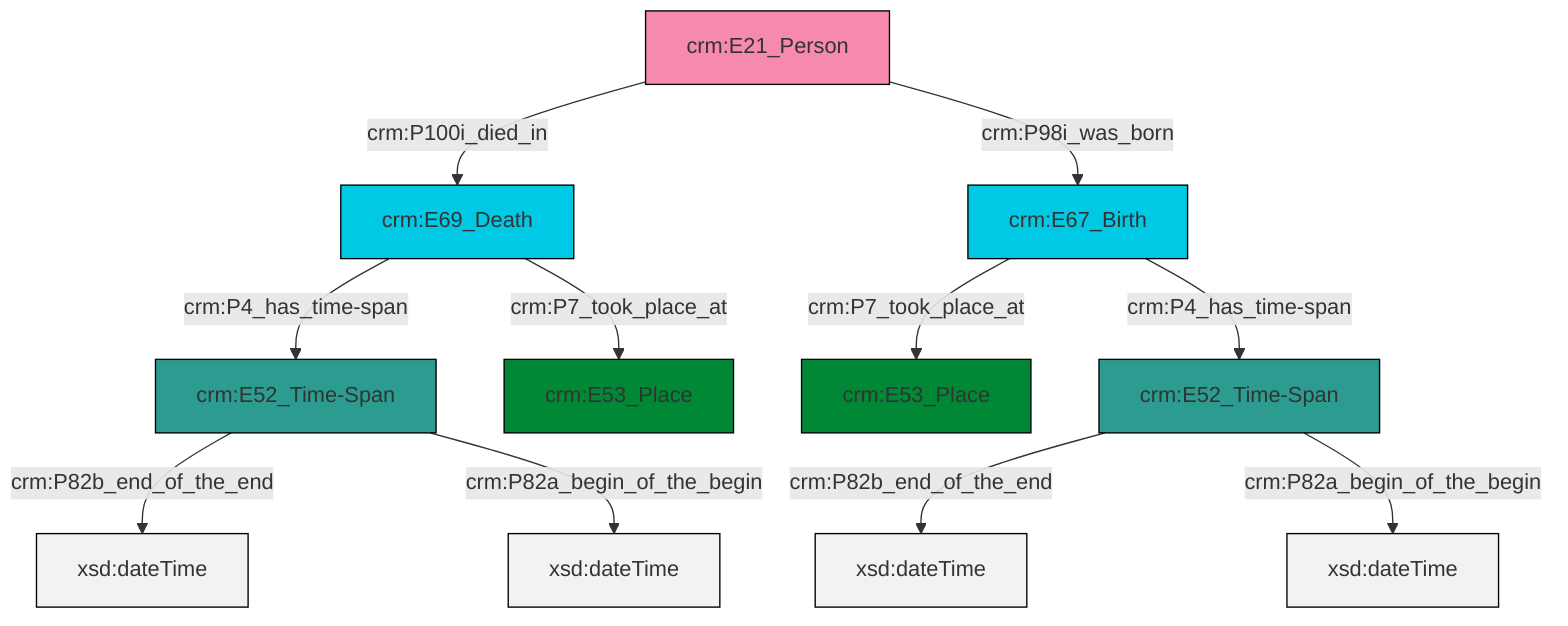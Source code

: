 graph TD
classDef Literal fill:#f2f2f2,stroke:#000000;
classDef CRM_Entity fill:#FFFFFF,stroke:#000000;
classDef Temporal_Entity fill:#00C9E6, stroke:#000000;
classDef Type fill:#E18312, stroke:#000000;
classDef Time-Span fill:#2C9C91, stroke:#000000;
classDef Appellation fill:#FFEB7F, stroke:#000000;
classDef Place fill:#008836, stroke:#000000;
classDef Persistent_Item fill:#B266B2, stroke:#000000;
classDef Conceptual_Object fill:#FFD700, stroke:#000000;
classDef Physical_Thing fill:#D2B48C, stroke:#000000;
classDef Actor fill:#f58aad, stroke:#000000;
classDef PC_Classes fill:#4ce600, stroke:#000000;
classDef Multi fill:#cccccc,stroke:#000000;

2["crm:E52_Time-Span"]:::Time-Span -->|crm:P82b_end_of_the_end| 4[xsd:dateTime]:::Literal
5["crm:E52_Time-Span"]:::Time-Span -->|crm:P82b_end_of_the_end| 7[xsd:dateTime]:::Literal
5["crm:E52_Time-Span"]:::Time-Span -->|crm:P82a_begin_of_the_begin| 10[xsd:dateTime]:::Literal
2["crm:E52_Time-Span"]:::Time-Span -->|crm:P82a_begin_of_the_begin| 13[xsd:dateTime]:::Literal
11["crm:E67_Birth"]:::Temporal_Entity -->|crm:P7_took_place_at| 14["crm:E53_Place"]:::Place
8["crm:E69_Death"]:::Temporal_Entity -->|crm:P4_has_time-span| 5["crm:E52_Time-Span"]:::Time-Span
0["crm:E21_Person"]:::Actor -->|crm:P100i_died_in| 8["crm:E69_Death"]:::Temporal_Entity
11["crm:E67_Birth"]:::Temporal_Entity -->|crm:P4_has_time-span| 2["crm:E52_Time-Span"]:::Time-Span
0["crm:E21_Person"]:::Actor -->|crm:P98i_was_born| 11["crm:E67_Birth"]:::Temporal_Entity
8["crm:E69_Death"]:::Temporal_Entity -->|crm:P7_took_place_at| 16["crm:E53_Place"]:::Place